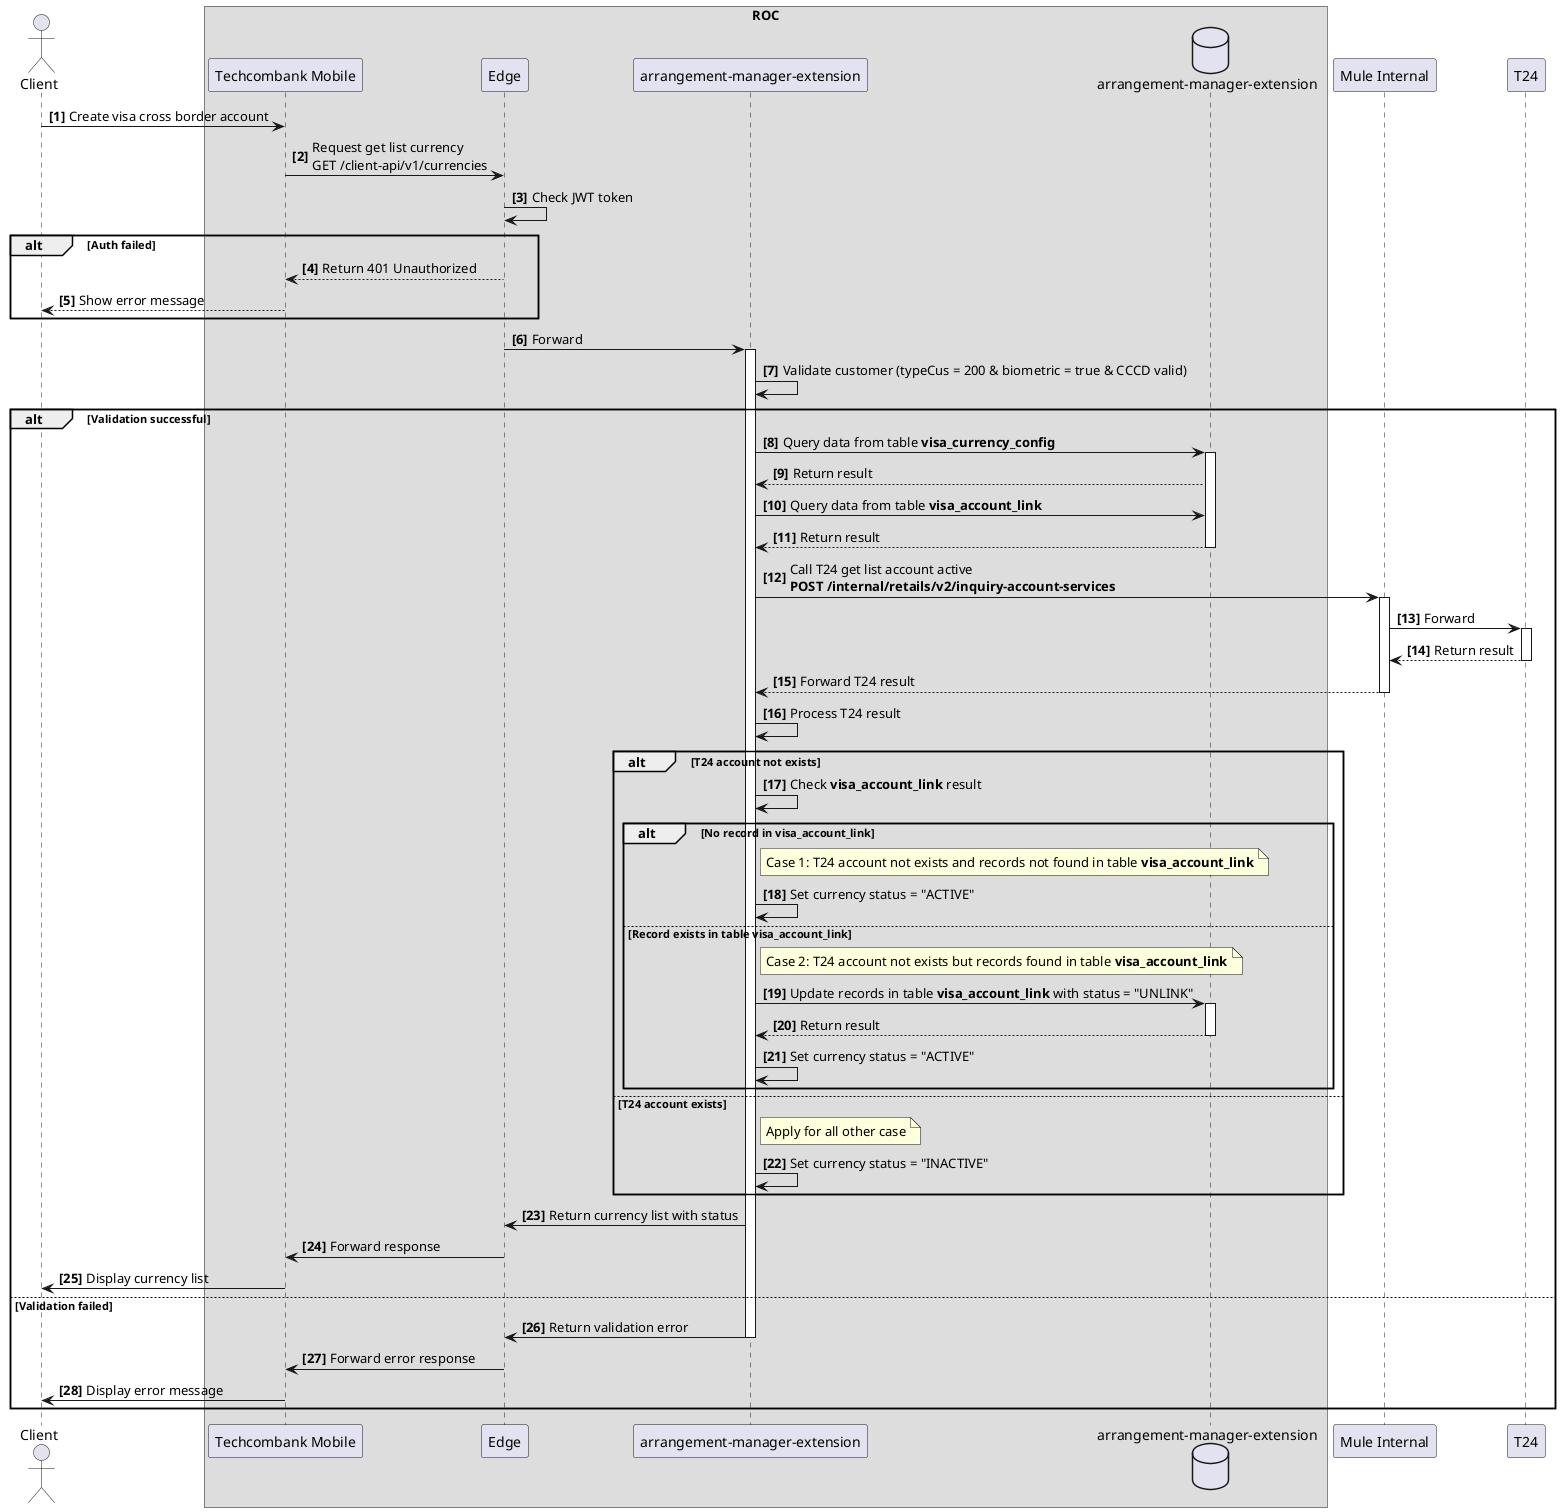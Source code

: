 @startuml Get list of currencies

autonumber "<b>[0]"
actor Client
box ROC
participant "Techcombank Mobile" as TCB
participant "Edge" as EDGE
participant "arrangement-manager-extension" as AME
database "arrangement-manager-extension" as DB
end box
participant "Mule Internal" as MI
participant "T24" as T24

Client -> TCB: Create visa cross border account
TCB -> EDGE: Request get list currency\nGET /client-api/v1/currencies
EDGE -> EDGE: Check JWT token
alt Auth failed
    EDGE --> TCB: Return 401 Unauthorized
    TCB --> Client: Show error message
end
EDGE -> AME: Forward
activate AME
AME -> AME: Validate customer (typeCus = 200 & biometric = true & CCCD valid)
alt Validation successful
    AME -> DB: Query data from table <b>visa_currency_config</b>
    activate DB
    DB --> AME: Return result
    AME -> DB: Query data from table <b>visa_account_link</b>
    DB --> AME: Return result
    deactivate DB
    AME -> MI: Call T24 get list account active\n<b>POST /internal/retails/v2/inquiry-account-services</b>
    activate MI
    MI -> T24: Forward
    activate T24
    T24 --> MI: Return result
    deactivate T24
    MI --> AME: Forward T24 result
    deactivate MI
    AME -> AME: Process T24 result

    alt T24 account not exists
        AME -> AME: Check <b>visa_account_link</b> result
        alt No record in <b>visa_account_link</b>
            note right of AME
            Case 1: T24 account not exists and records not found in table <b>visa_account_link</b>
            end note
            AME -> AME: Set currency status = "ACTIVE"
        else Record exists in table <b>visa_account_link</b>
            note right of AME
            Case 2: T24 account not exists but records found in table <b>visa_account_link</b>
            end note
            AME -> DB: Update records in table <b>visa_account_link</b> with status = "UNLINK"
            activate DB
            DB --> AME: Return result
            deactivate DB
            AME -> AME: Set currency status = "ACTIVE"
        end
    else T24 account exists
        note right of AME
        Apply for all other case
        end note
        AME -> AME: Set currency status = "INACTIVE"
    end

    AME -> EDGE: Return currency list with status
    EDGE -> TCB: Forward response
    TCB -> Client: Display currency list
else Validation failed
    AME -> EDGE: Return validation error
    deactivate AME
    EDGE -> TCB: Forward error response
    TCB -> Client: Display error message
end

@enduml
